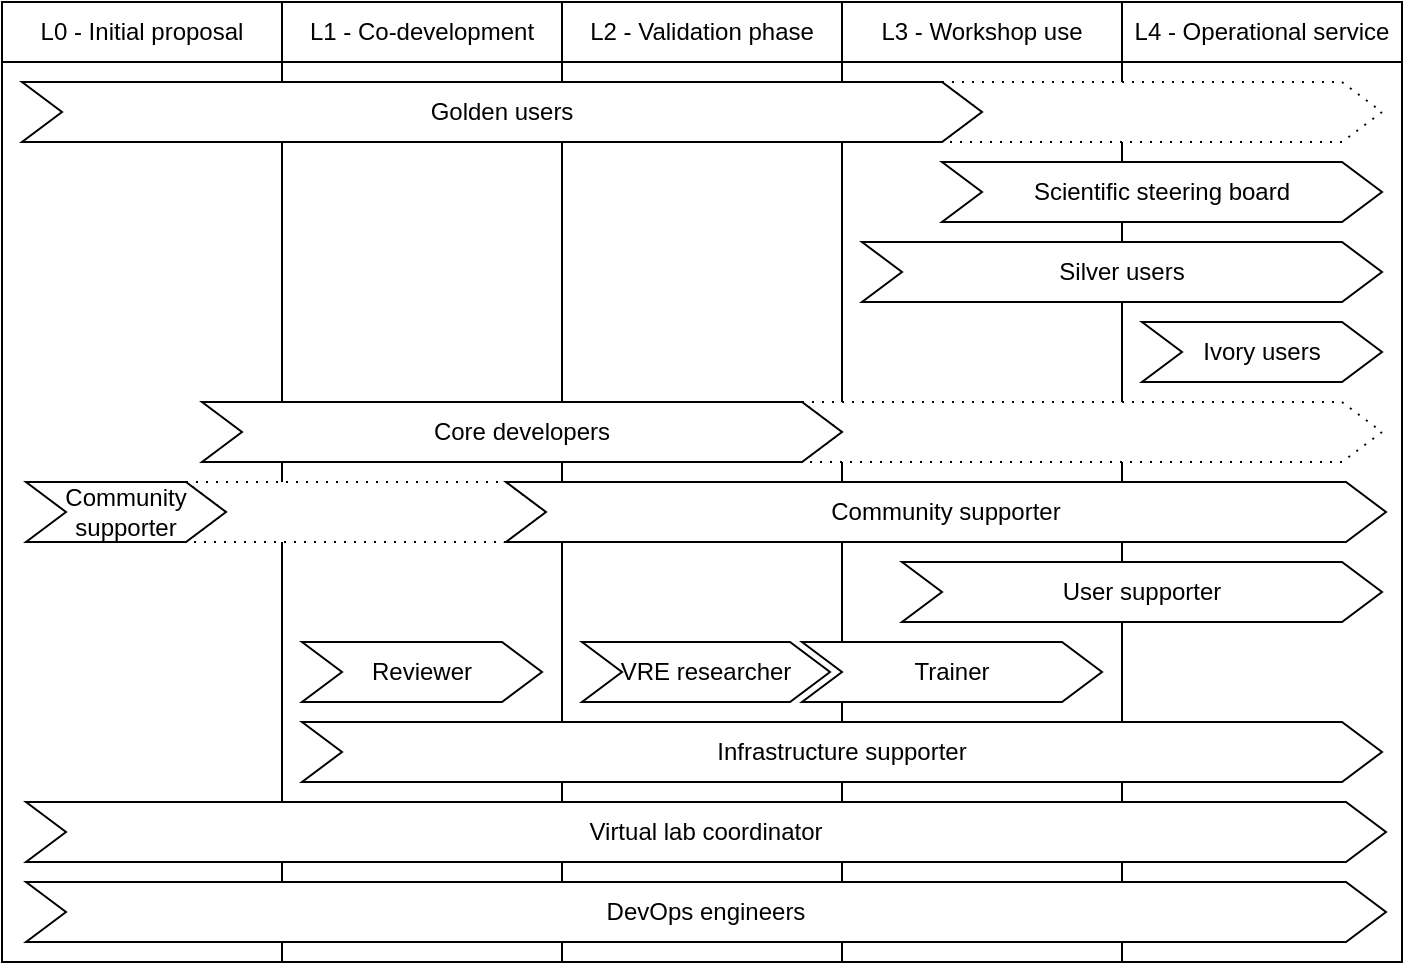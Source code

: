<mxfile version="25.0.1">
  <diagram id="prtHgNgQTEPvFCAcTncT" name="Page-1">
    <mxGraphModel dx="1434" dy="870" grid="1" gridSize="10" guides="1" tooltips="1" connect="1" arrows="1" fold="1" page="1" pageScale="1" pageWidth="827" pageHeight="1169" math="0" shadow="0">
      <root>
        <mxCell id="0" />
        <mxCell id="1" parent="0" />
        <mxCell id="I9sGoZm3iVi72w8b68Hv-6" value="L0 - Initial proposal" style="rounded=0;whiteSpace=wrap;html=1;" parent="1" vertex="1">
          <mxGeometry x="60" y="10" width="140" height="30" as="geometry" />
        </mxCell>
        <mxCell id="I9sGoZm3iVi72w8b68Hv-7" value="L1 - C&lt;span style=&quot;background-color: initial;&quot;&gt;o-development&lt;/span&gt;" style="rounded=0;whiteSpace=wrap;html=1;" parent="1" vertex="1">
          <mxGeometry x="200" y="10" width="140" height="30" as="geometry" />
        </mxCell>
        <mxCell id="I9sGoZm3iVi72w8b68Hv-8" value="L2 - Validation phase" style="rounded=0;whiteSpace=wrap;html=1;" parent="1" vertex="1">
          <mxGeometry x="340" y="10" width="140" height="30" as="geometry" />
        </mxCell>
        <mxCell id="I9sGoZm3iVi72w8b68Hv-9" value="L3 - Workshop use" style="rounded=0;whiteSpace=wrap;html=1;" parent="1" vertex="1">
          <mxGeometry x="480" y="10" width="140" height="30" as="geometry" />
        </mxCell>
        <mxCell id="I9sGoZm3iVi72w8b68Hv-10" value="L4 - Operational service" style="rounded=0;whiteSpace=wrap;html=1;" parent="1" vertex="1">
          <mxGeometry x="620" y="10" width="140" height="30" as="geometry" />
        </mxCell>
        <mxCell id="I9sGoZm3iVi72w8b68Hv-12" value="" style="rounded=0;whiteSpace=wrap;html=1;" parent="1" vertex="1">
          <mxGeometry x="60" y="40" width="140" height="450" as="geometry" />
        </mxCell>
        <mxCell id="I9sGoZm3iVi72w8b68Hv-14" value="" style="rounded=0;whiteSpace=wrap;html=1;" parent="1" vertex="1">
          <mxGeometry x="620" y="40" width="140" height="450" as="geometry" />
        </mxCell>
        <mxCell id="I9sGoZm3iVi72w8b68Hv-15" value="" style="rounded=0;whiteSpace=wrap;html=1;" parent="1" vertex="1">
          <mxGeometry x="480" y="40" width="140" height="450" as="geometry" />
        </mxCell>
        <mxCell id="I9sGoZm3iVi72w8b68Hv-16" value="" style="rounded=0;whiteSpace=wrap;html=1;" parent="1" vertex="1">
          <mxGeometry x="340" y="40" width="140" height="450" as="geometry" />
        </mxCell>
        <mxCell id="I9sGoZm3iVi72w8b68Hv-17" value="" style="rounded=0;whiteSpace=wrap;html=1;" parent="1" vertex="1">
          <mxGeometry x="200" y="40" width="140" height="450" as="geometry" />
        </mxCell>
        <mxCell id="I9sGoZm3iVi72w8b68Hv-19" value="Scientific steering board" style="shape=step;perimeter=stepPerimeter;whiteSpace=wrap;html=1;fixedSize=1;" parent="1" vertex="1">
          <mxGeometry x="530" y="90" width="220" height="30" as="geometry" />
        </mxCell>
        <mxCell id="I9sGoZm3iVi72w8b68Hv-23" value="Virtual lab coordinator" style="shape=step;perimeter=stepPerimeter;whiteSpace=wrap;html=1;fixedSize=1;" parent="1" vertex="1">
          <mxGeometry x="72" y="410" width="680" height="30" as="geometry" />
        </mxCell>
        <mxCell id="I9sGoZm3iVi72w8b68Hv-24" value="DevOps engineers" style="shape=step;perimeter=stepPerimeter;whiteSpace=wrap;html=1;fixedSize=1;" parent="1" vertex="1">
          <mxGeometry x="72" y="450" width="680" height="30" as="geometry" />
        </mxCell>
        <mxCell id="I9sGoZm3iVi72w8b68Hv-25" value="Infrastructure supporter" style="shape=step;perimeter=stepPerimeter;whiteSpace=wrap;html=1;fixedSize=1;" parent="1" vertex="1">
          <mxGeometry x="210" y="370" width="540" height="30" as="geometry" />
        </mxCell>
        <mxCell id="I9sGoZm3iVi72w8b68Hv-26" value="Reviewer" style="shape=step;perimeter=stepPerimeter;whiteSpace=wrap;html=1;fixedSize=1;" parent="1" vertex="1">
          <mxGeometry x="210" y="330" width="120" height="30" as="geometry" />
        </mxCell>
        <mxCell id="I9sGoZm3iVi72w8b68Hv-27" value="Trainer" style="shape=step;perimeter=stepPerimeter;whiteSpace=wrap;html=1;fixedSize=1;" parent="1" vertex="1">
          <mxGeometry x="460" y="330" width="150" height="30" as="geometry" />
        </mxCell>
        <mxCell id="I9sGoZm3iVi72w8b68Hv-28" value="User supporter" style="shape=step;perimeter=stepPerimeter;whiteSpace=wrap;html=1;fixedSize=1;" parent="1" vertex="1">
          <mxGeometry x="510" y="290" width="240" height="30" as="geometry" />
        </mxCell>
        <mxCell id="I9sGoZm3iVi72w8b68Hv-29" value="VRE researcher" style="shape=step;perimeter=stepPerimeter;whiteSpace=wrap;html=1;fixedSize=1;" parent="1" vertex="1">
          <mxGeometry x="350" y="330" width="124" height="30" as="geometry" />
        </mxCell>
        <mxCell id="l4sgM1ovnbw1UgXevknb-2" value="Silver users" style="shape=step;perimeter=stepPerimeter;whiteSpace=wrap;html=1;fixedSize=1;" vertex="1" parent="1">
          <mxGeometry x="490" y="130" width="260" height="30" as="geometry" />
        </mxCell>
        <mxCell id="l4sgM1ovnbw1UgXevknb-3" value="Ivory users" style="shape=step;perimeter=stepPerimeter;whiteSpace=wrap;html=1;fixedSize=1;" vertex="1" parent="1">
          <mxGeometry x="630" y="170" width="120" height="30" as="geometry" />
        </mxCell>
        <mxCell id="l4sgM1ovnbw1UgXevknb-4" value="" style="group" vertex="1" connectable="0" parent="1">
          <mxGeometry x="72" y="250" width="680" height="30" as="geometry" />
        </mxCell>
        <mxCell id="l4sgM1ovnbw1UgXevknb-1" value="" style="shape=step;perimeter=stepPerimeter;whiteSpace=wrap;html=1;fixedSize=1;dashed=1;dashPattern=1 4;" vertex="1" parent="l4sgM1ovnbw1UgXevknb-4">
          <mxGeometry x="80" width="180" height="30" as="geometry" />
        </mxCell>
        <mxCell id="I9sGoZm3iVi72w8b68Hv-20" value="Community supporter" style="shape=step;perimeter=stepPerimeter;whiteSpace=wrap;html=1;fixedSize=1;" parent="l4sgM1ovnbw1UgXevknb-4" vertex="1">
          <mxGeometry width="100" height="30" as="geometry" />
        </mxCell>
        <mxCell id="I9sGoZm3iVi72w8b68Hv-21" value="Community supporter" style="shape=step;perimeter=stepPerimeter;whiteSpace=wrap;html=1;fixedSize=1;" parent="l4sgM1ovnbw1UgXevknb-4" vertex="1">
          <mxGeometry x="240" width="440" height="30" as="geometry" />
        </mxCell>
        <mxCell id="l4sgM1ovnbw1UgXevknb-6" value="" style="shape=step;perimeter=stepPerimeter;whiteSpace=wrap;html=1;fixedSize=1;dashed=1;dashPattern=1 4;" vertex="1" parent="1">
          <mxGeometry x="530" y="50" width="220" height="30" as="geometry" />
        </mxCell>
        <mxCell id="I9sGoZm3iVi72w8b68Hv-18" value="Golden users" style="shape=step;perimeter=stepPerimeter;whiteSpace=wrap;html=1;fixedSize=1;" parent="1" vertex="1">
          <mxGeometry x="70" y="50" width="480" height="30" as="geometry" />
        </mxCell>
        <mxCell id="l4sgM1ovnbw1UgXevknb-7" value="" style="shape=step;perimeter=stepPerimeter;whiteSpace=wrap;html=1;fixedSize=1;dashed=1;dashPattern=1 4;" vertex="1" parent="1">
          <mxGeometry x="460" y="210" width="290" height="30" as="geometry" />
        </mxCell>
        <mxCell id="I9sGoZm3iVi72w8b68Hv-22" value="Core developers" style="shape=step;perimeter=stepPerimeter;whiteSpace=wrap;html=1;fixedSize=1;" parent="1" vertex="1">
          <mxGeometry x="160" y="210" width="320" height="30" as="geometry" />
        </mxCell>
      </root>
    </mxGraphModel>
  </diagram>
</mxfile>
